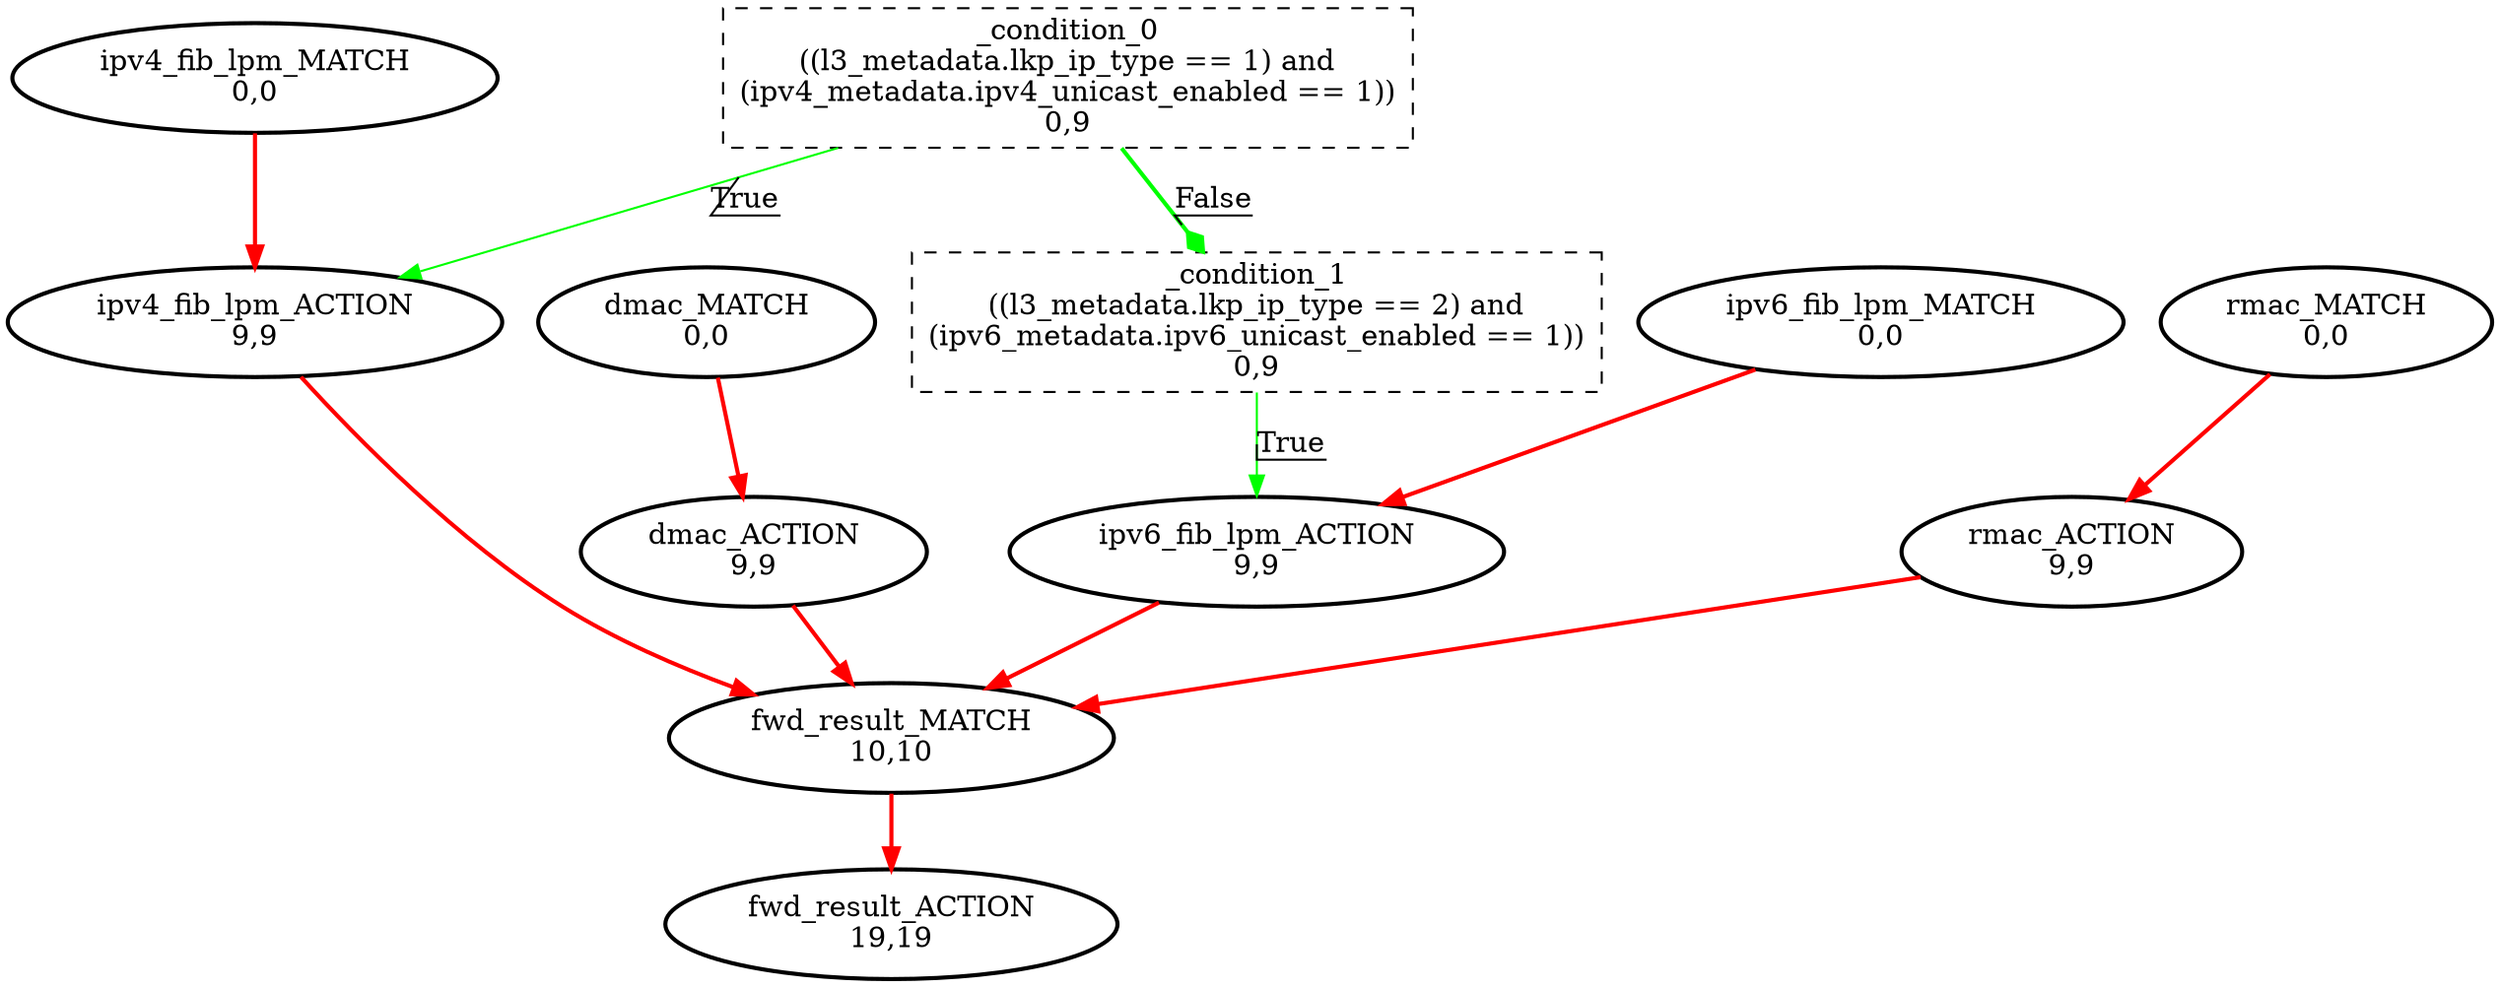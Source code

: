 digraph ingress {
_condition_0 [ shape=box label="_condition_0\n((l3_metadata.lkp_ip_type == 1) and
(ipv4_metadata.ipv4_unicast_enabled == 1))\n0,9" style=dashed];
_condition_1 [ shape=box label="_condition_1\n((l3_metadata.lkp_ip_type == 2) and
(ipv6_metadata.ipv6_unicast_enabled == 1))\n0,9" style=dashed];
dmac_ACTION [ label="dmac_ACTION\n9,9" style=bold];
dmac_MATCH [ label="dmac_MATCH\n0,0" style=bold];
fwd_result_ACTION [ label="fwd_result_ACTION\n19,19" style=bold];
fwd_result_MATCH [ label="fwd_result_MATCH\n10,10" style=bold];
ipv4_fib_lpm_ACTION [ label="ipv4_fib_lpm_ACTION\n9,9" style=bold];
ipv4_fib_lpm_MATCH [ label="ipv4_fib_lpm_MATCH\n0,0" style=bold];
ipv6_fib_lpm_ACTION [ label="ipv6_fib_lpm_ACTION\n9,9" style=bold];
ipv6_fib_lpm_MATCH [ label="ipv6_fib_lpm_MATCH\n0,0" style=bold];
rmac_ACTION [ label="rmac_ACTION\n9,9" style=bold];
rmac_MATCH [ label="rmac_MATCH\n0,0" style=bold];
_condition_0 -> _condition_1 [color=green label="False" decorate=true  arrowhead = diamond style=bold];
_condition_0 -> ipv4_fib_lpm_ACTION [color=green label="True" decorate=true ];
_condition_1 -> ipv6_fib_lpm_ACTION [color=green label="True" decorate=true ];
dmac_ACTION -> fwd_result_MATCH [color=red  style=bold];
dmac_MATCH -> dmac_ACTION [color=red  style=bold];
fwd_result_MATCH -> fwd_result_ACTION [color=red  style=bold];
ipv4_fib_lpm_ACTION -> fwd_result_MATCH [color=red  style=bold];
ipv4_fib_lpm_MATCH -> ipv4_fib_lpm_ACTION [color=red  style=bold];
ipv6_fib_lpm_ACTION -> fwd_result_MATCH [color=red  style=bold];
ipv6_fib_lpm_MATCH -> ipv6_fib_lpm_ACTION [color=red  style=bold];
rmac_ACTION -> fwd_result_MATCH [color=red  style=bold];
rmac_MATCH -> rmac_ACTION [color=red  style=bold];
}

